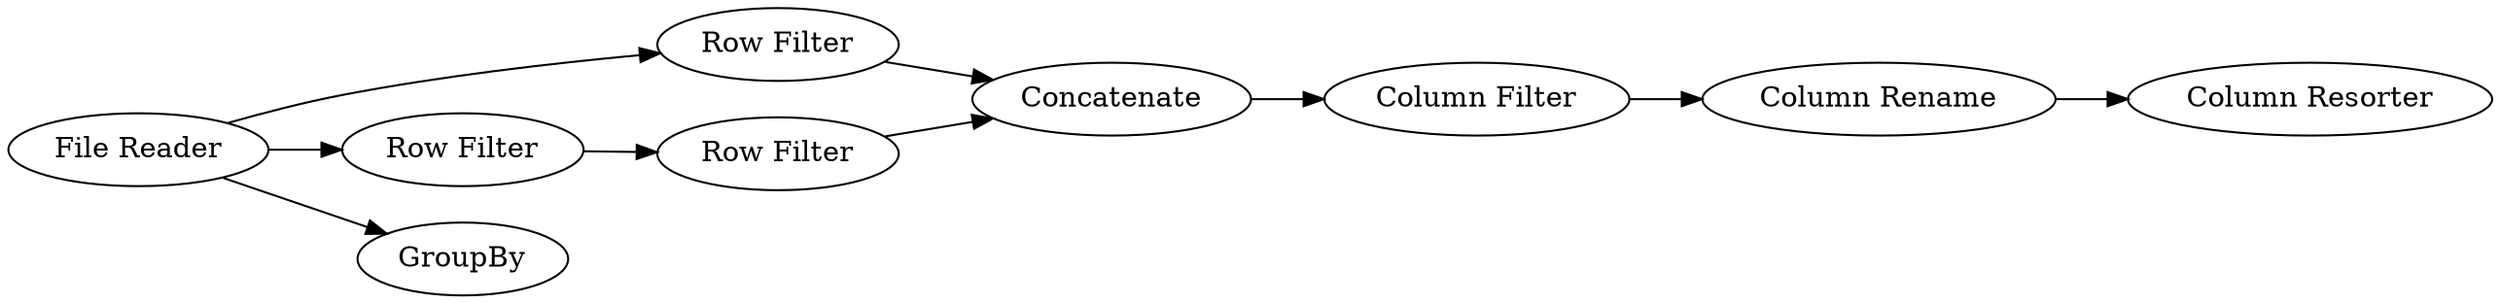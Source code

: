 digraph {
	4 -> 7
	2 -> 21
	20 -> 23
	5 -> 4
	22 -> 5
	2 -> 35
	21 -> 22
	23 -> 22
	2 -> 20
	5 [label="Column Filter"]
	20 [label="Row Filter"]
	35 [label=GroupBy]
	7 [label="Column Resorter"]
	22 [label=Concatenate]
	23 [label="Row Filter"]
	4 [label="Column Rename"]
	21 [label="Row Filter"]
	2 [label="File Reader"]
	rankdir=LR
}
